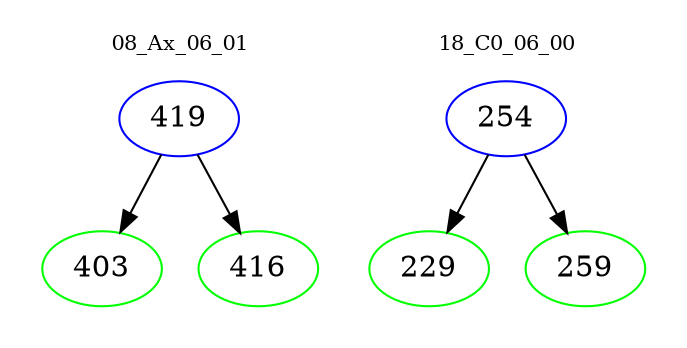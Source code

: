 digraph{
subgraph cluster_0 {
color = white
label = "08_Ax_06_01";
fontsize=10;
T0_419 [label="419", color="blue"]
T0_419 -> T0_403 [color="black"]
T0_403 [label="403", color="green"]
T0_419 -> T0_416 [color="black"]
T0_416 [label="416", color="green"]
}
subgraph cluster_1 {
color = white
label = "18_C0_06_00";
fontsize=10;
T1_254 [label="254", color="blue"]
T1_254 -> T1_229 [color="black"]
T1_229 [label="229", color="green"]
T1_254 -> T1_259 [color="black"]
T1_259 [label="259", color="green"]
}
}
